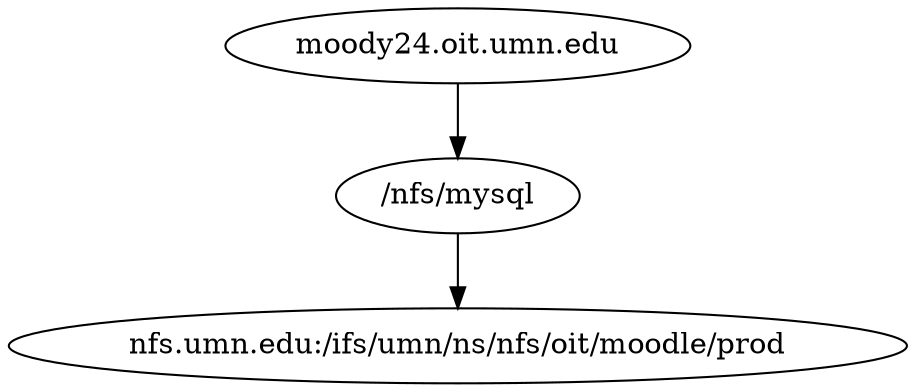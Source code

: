 digraph G {
"moody24.oit.umn.edu" -> "/nfs/mysql" -> "nfs.umn.edu:/ifs/umn/ns/nfs/oit/moodle/prod"
}
